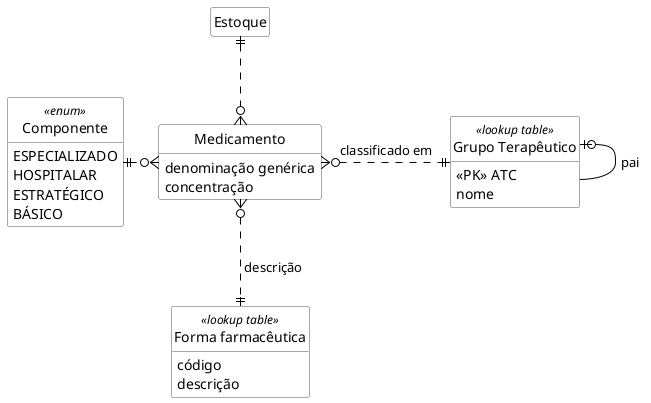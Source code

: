 @startuml dados

hide circle
hide methods
hide empty members

skinparam class {
    BackgroundColor White
    ArrowColor Black
    BorderColor #505050
}

entity "Grupo Terapêutico" as GT <<lookup table>> {
    <<PK>> ATC
    nome
}

entity Medicamento {
    denominação genérica
    concentração
}

entity "Forma farmacêutica" as FF <<lookup table>> {
    código
    descrição
}

entity Componente <<enum>> {
    ESPECIALIZADO
    HOSPITALAR
    ESTRATÉGICO
    BÁSICO
} 

GT |o-- GT : pai
Medicamento }o.right.|| GT : classificado em
Medicamento }o..|| FF : " descrição"
Medicamento }o.left.|| Componente
Medicamento }o.up.|| Estoque

@enduml